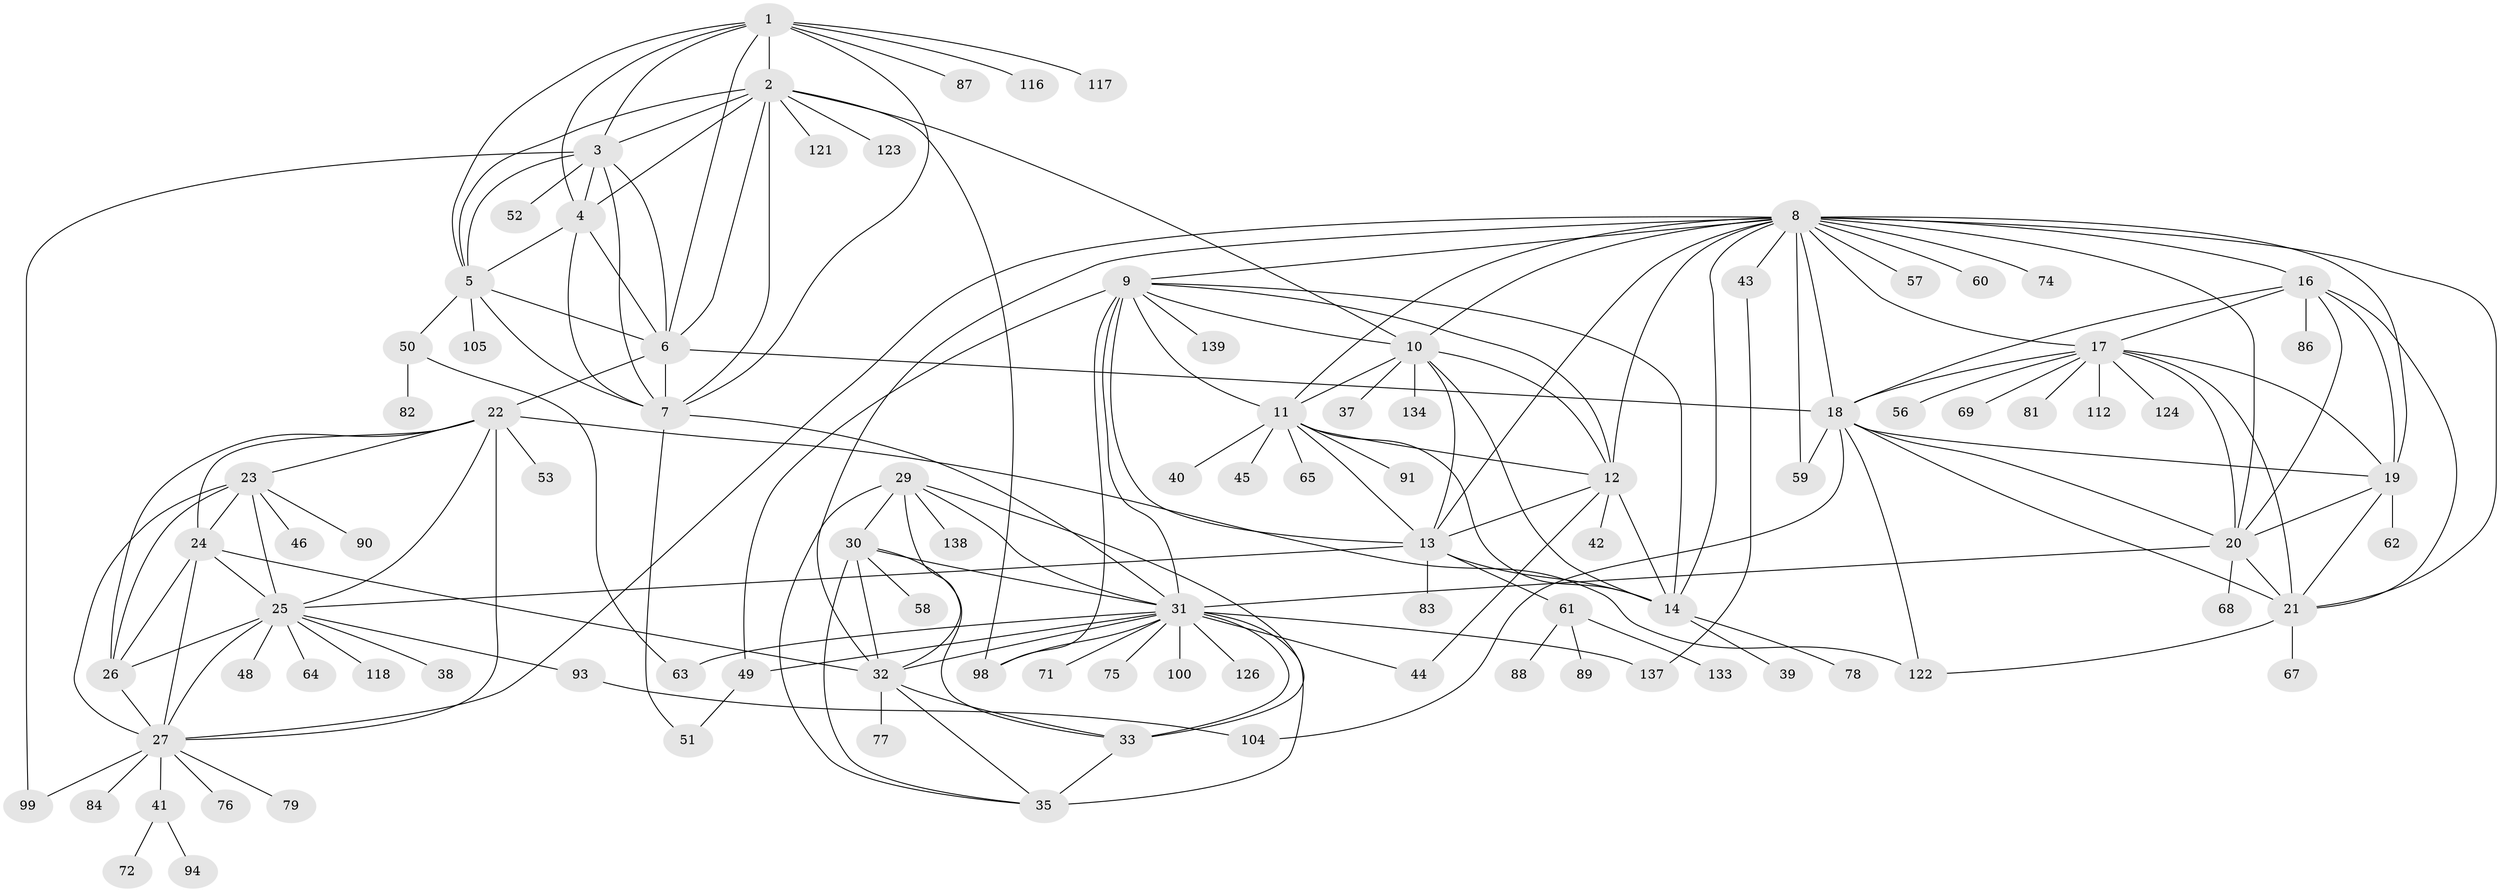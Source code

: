 // original degree distribution, {9: 0.055944055944055944, 10: 0.03496503496503497, 8: 0.055944055944055944, 6: 0.013986013986013986, 12: 0.02097902097902098, 11: 0.013986013986013986, 13: 0.006993006993006993, 7: 0.03496503496503497, 15: 0.006993006993006993, 1: 0.5384615384615384, 2: 0.13986013986013987, 3: 0.055944055944055944, 4: 0.02097902097902098}
// Generated by graph-tools (version 1.1) at 2025/19/03/04/25 18:19:29]
// undirected, 100 vertices, 183 edges
graph export_dot {
graph [start="1"]
  node [color=gray90,style=filled];
  1;
  2;
  3;
  4;
  5;
  6 [super="+106"];
  7 [super="+110"];
  8 [super="+66+15+108"];
  9 [super="+80+109+132+125"];
  10;
  11;
  12 [super="+113+111+47"];
  13;
  14;
  16 [super="+85"];
  17;
  18;
  19 [super="+142"];
  20;
  21;
  22;
  23 [super="+55"];
  24;
  25;
  26 [super="+36"];
  27 [super="+28"];
  29;
  30;
  31 [super="+34+129+128+101"];
  32;
  33;
  35 [super="+95"];
  37 [super="+73"];
  38;
  39;
  40;
  41;
  42;
  43;
  44;
  45;
  46;
  48 [super="+107"];
  49;
  50 [super="+54+96"];
  51;
  52;
  53;
  56;
  57;
  58;
  59;
  60;
  61;
  62 [super="+92+103"];
  63 [super="+135"];
  64;
  65;
  67;
  68 [super="+102+140+141"];
  69 [super="+97"];
  71;
  72;
  74;
  75;
  76;
  77;
  78;
  79;
  81;
  82;
  83;
  84;
  86;
  87;
  88;
  89;
  90;
  91;
  93;
  94;
  98 [super="+131"];
  99;
  100 [super="+115"];
  104 [super="+130"];
  105 [super="+120"];
  112;
  116;
  117;
  118;
  121;
  122 [super="+127"];
  123;
  124;
  126;
  133;
  134;
  137;
  138;
  139 [super="+143"];
  1 -- 2;
  1 -- 3;
  1 -- 4;
  1 -- 5;
  1 -- 6;
  1 -- 7;
  1 -- 87;
  1 -- 116;
  1 -- 117;
  2 -- 3;
  2 -- 4;
  2 -- 5;
  2 -- 6;
  2 -- 7;
  2 -- 10;
  2 -- 98;
  2 -- 121;
  2 -- 123;
  3 -- 4;
  3 -- 5;
  3 -- 6;
  3 -- 7;
  3 -- 52;
  3 -- 99;
  4 -- 5;
  4 -- 6;
  4 -- 7;
  5 -- 6;
  5 -- 7;
  5 -- 50;
  5 -- 105;
  6 -- 7;
  6 -- 18;
  6 -- 22;
  7 -- 31;
  7 -- 51;
  8 -- 9;
  8 -- 10;
  8 -- 11;
  8 -- 12;
  8 -- 13;
  8 -- 14;
  8 -- 59;
  8 -- 32;
  8 -- 74;
  8 -- 43;
  8 -- 16;
  8 -- 17;
  8 -- 18;
  8 -- 19;
  8 -- 20;
  8 -- 21;
  8 -- 57;
  8 -- 27;
  8 -- 60;
  9 -- 10;
  9 -- 11;
  9 -- 12;
  9 -- 13;
  9 -- 14;
  9 -- 49;
  9 -- 31;
  9 -- 98;
  9 -- 139;
  10 -- 11;
  10 -- 12;
  10 -- 13;
  10 -- 14;
  10 -- 37;
  10 -- 134;
  11 -- 12;
  11 -- 13;
  11 -- 14;
  11 -- 40;
  11 -- 45;
  11 -- 65;
  11 -- 91;
  12 -- 13;
  12 -- 14;
  12 -- 42;
  12 -- 44;
  13 -- 14;
  13 -- 25;
  13 -- 61;
  13 -- 83;
  14 -- 39;
  14 -- 78;
  16 -- 17;
  16 -- 18;
  16 -- 19;
  16 -- 20;
  16 -- 21;
  16 -- 86;
  17 -- 18;
  17 -- 19;
  17 -- 20;
  17 -- 21;
  17 -- 56;
  17 -- 69;
  17 -- 81;
  17 -- 112;
  17 -- 124;
  18 -- 19;
  18 -- 20;
  18 -- 21;
  18 -- 59;
  18 -- 122;
  18 -- 104;
  19 -- 20;
  19 -- 21;
  19 -- 62;
  20 -- 21;
  20 -- 68;
  20 -- 31;
  21 -- 67;
  21 -- 122;
  22 -- 23;
  22 -- 24;
  22 -- 25;
  22 -- 26;
  22 -- 27 [weight=2];
  22 -- 53;
  22 -- 122;
  23 -- 24;
  23 -- 25;
  23 -- 26;
  23 -- 27 [weight=2];
  23 -- 46;
  23 -- 90;
  24 -- 25;
  24 -- 26;
  24 -- 27 [weight=2];
  24 -- 32;
  25 -- 26;
  25 -- 27 [weight=2];
  25 -- 38;
  25 -- 48;
  25 -- 64;
  25 -- 93;
  25 -- 118;
  26 -- 27 [weight=2];
  27 -- 41;
  27 -- 84;
  27 -- 99;
  27 -- 76;
  27 -- 79;
  29 -- 30;
  29 -- 31 [weight=2];
  29 -- 32;
  29 -- 33;
  29 -- 35;
  29 -- 138;
  30 -- 31 [weight=2];
  30 -- 32;
  30 -- 33;
  30 -- 35;
  30 -- 58;
  31 -- 32 [weight=2];
  31 -- 33 [weight=2];
  31 -- 35 [weight=2];
  31 -- 71;
  31 -- 75;
  31 -- 98;
  31 -- 100;
  31 -- 137;
  31 -- 44;
  31 -- 49;
  31 -- 63;
  31 -- 126;
  32 -- 33;
  32 -- 35;
  32 -- 77;
  33 -- 35;
  41 -- 72;
  41 -- 94;
  43 -- 137;
  49 -- 51;
  50 -- 82;
  50 -- 63;
  61 -- 88;
  61 -- 89;
  61 -- 133;
  93 -- 104;
}
